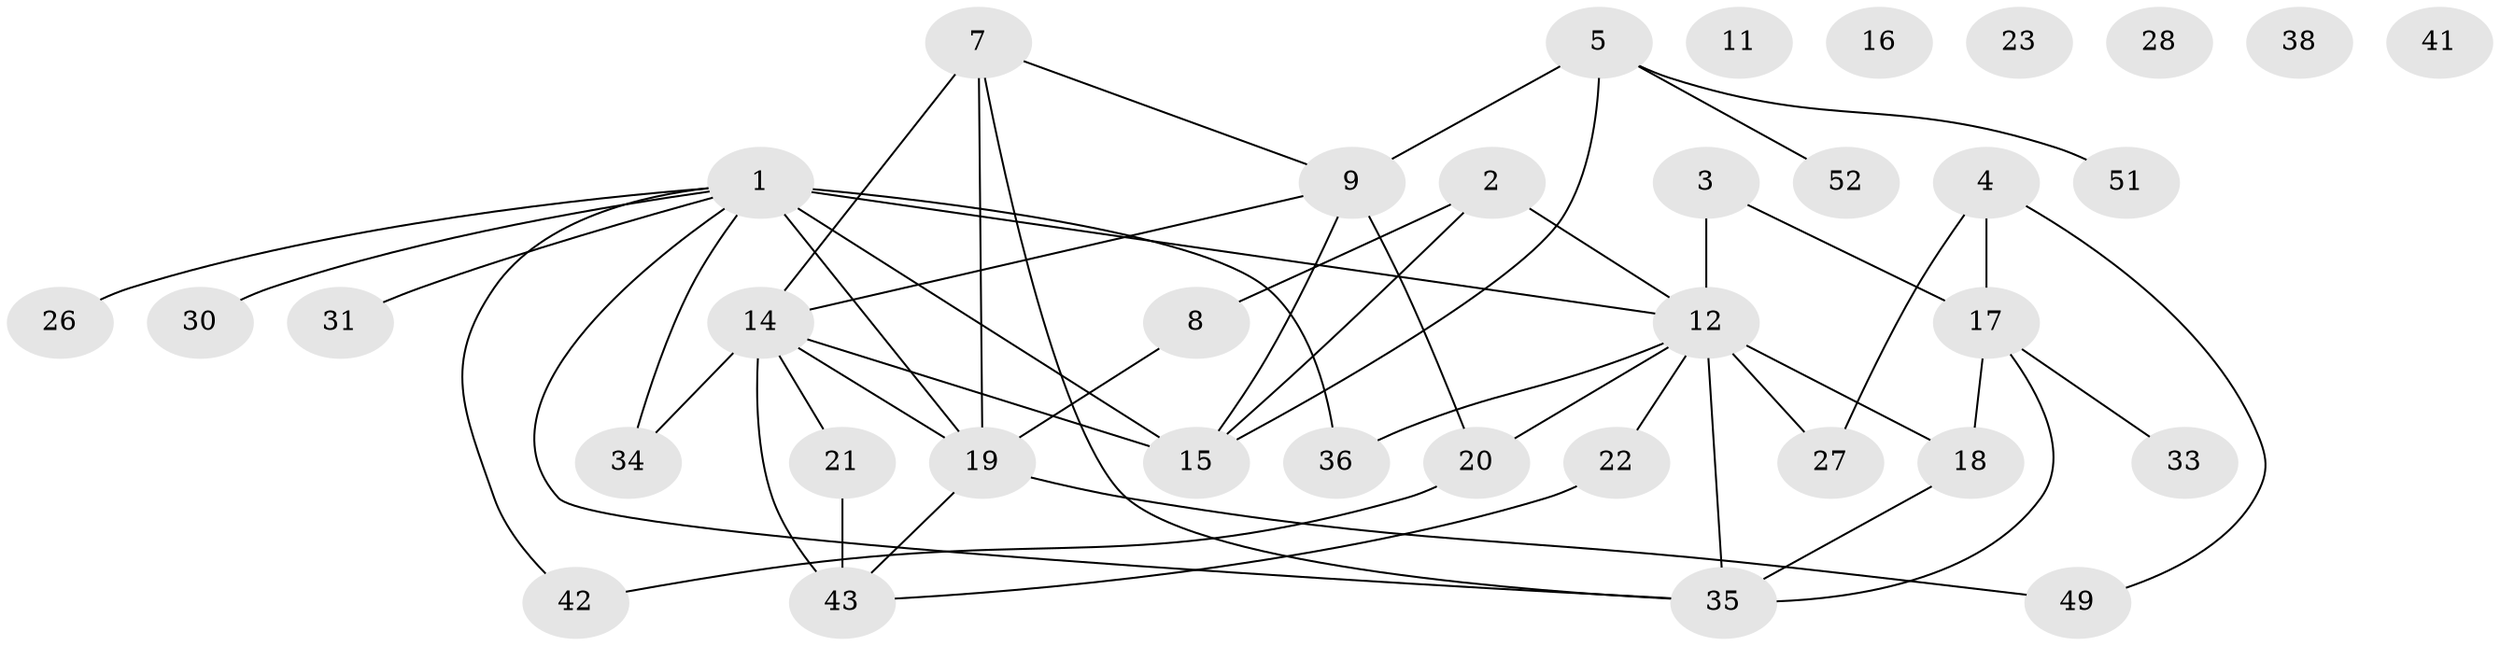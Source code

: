 // original degree distribution, {9: 0.03773584905660377, 4: 0.1320754716981132, 2: 0.18867924528301888, 3: 0.22641509433962265, 5: 0.09433962264150944, 0: 0.11320754716981132, 6: 0.03773584905660377, 1: 0.16981132075471697}
// Generated by graph-tools (version 1.1) at 2025/41/03/06/25 10:41:24]
// undirected, 36 vertices, 50 edges
graph export_dot {
graph [start="1"]
  node [color=gray90,style=filled];
  1 [super="+25"];
  2 [super="+48"];
  3;
  4 [super="+6"];
  5 [super="+37"];
  7 [super="+10"];
  8;
  9 [super="+44"];
  11;
  12 [super="+13"];
  14 [super="+24"];
  15 [super="+50"];
  16;
  17 [super="+29"];
  18;
  19 [super="+32"];
  20;
  21 [super="+40"];
  22 [super="+47"];
  23;
  26;
  27;
  28;
  30 [super="+53"];
  31;
  33;
  34;
  35 [super="+39"];
  36;
  38;
  41;
  42 [super="+45"];
  43 [super="+46"];
  49;
  51;
  52;
  1 -- 15 [weight=2];
  1 -- 26;
  1 -- 35;
  1 -- 36 [weight=2];
  1 -- 42;
  1 -- 34;
  1 -- 19;
  1 -- 12 [weight=2];
  1 -- 31;
  1 -- 30;
  2 -- 8;
  2 -- 12;
  2 -- 15;
  3 -- 12;
  3 -- 17;
  4 -- 27;
  4 -- 49;
  4 -- 17;
  5 -- 15;
  5 -- 51;
  5 -- 52;
  5 -- 9 [weight=2];
  7 -- 9;
  7 -- 14;
  7 -- 19;
  7 -- 35;
  8 -- 19;
  9 -- 20;
  9 -- 14;
  9 -- 15;
  12 -- 20;
  12 -- 22 [weight=2];
  12 -- 27;
  12 -- 36;
  12 -- 18;
  12 -- 35;
  14 -- 15;
  14 -- 21 [weight=2];
  14 -- 43 [weight=2];
  14 -- 34;
  14 -- 19;
  17 -- 18;
  17 -- 33;
  17 -- 35;
  18 -- 35;
  19 -- 43;
  19 -- 49;
  20 -- 42;
  21 -- 43;
  22 -- 43;
}
